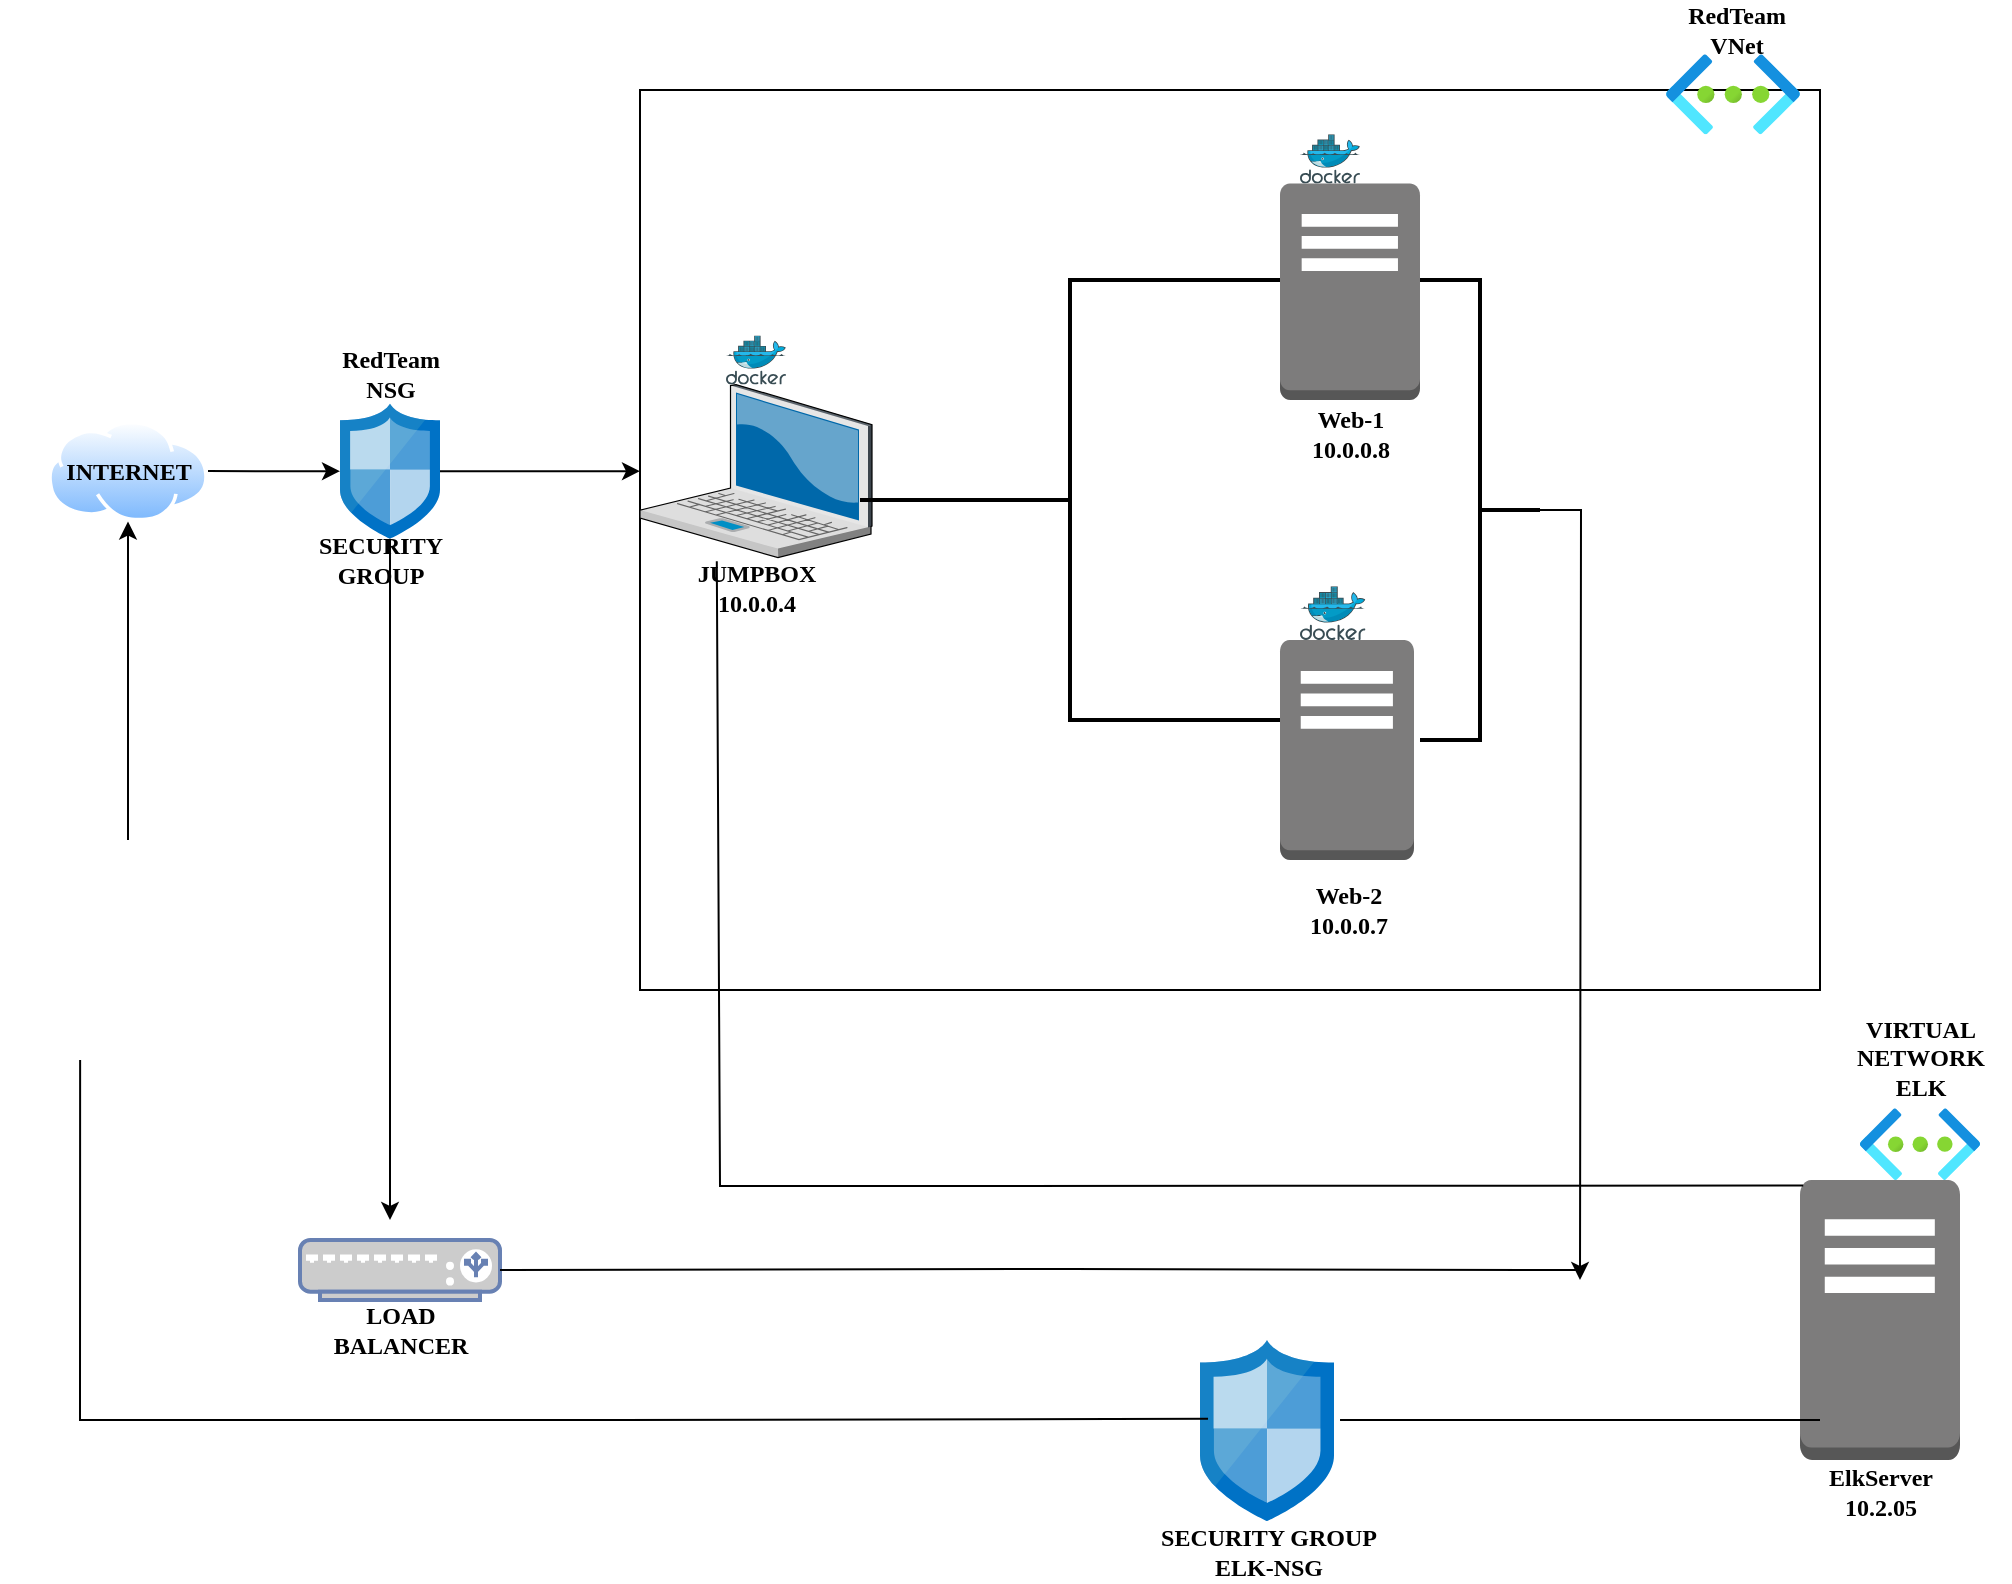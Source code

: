 <mxfile version="18.0.8" type="github">
  <diagram id="Z_gI3jM0o8vVksnKanlY" name="Page-1">
    <mxGraphModel dx="1038" dy="1397" grid="1" gridSize="10" guides="1" tooltips="1" connect="1" arrows="1" fold="1" page="1" pageScale="1" pageWidth="1100" pageHeight="850" math="0" shadow="0">
      <root>
        <mxCell id="0" />
        <mxCell id="1" parent="0" />
        <mxCell id="j0PK0CFzTQSRBIDd5GNZ-1" value="" style="rounded=0;whiteSpace=wrap;html=1;" vertex="1" parent="1">
          <mxGeometry x="350" y="-25" width="590" height="450" as="geometry" />
        </mxCell>
        <mxCell id="j0PK0CFzTQSRBIDd5GNZ-8" style="edgeStyle=orthogonalEdgeStyle;rounded=0;orthogonalLoop=1;jettySize=auto;html=1;exitX=1;exitY=0.5;exitDx=0;exitDy=0;" edge="1" parent="1" source="j0PK0CFzTQSRBIDd5GNZ-3" target="j0PK0CFzTQSRBIDd5GNZ-5">
          <mxGeometry relative="1" as="geometry" />
        </mxCell>
        <mxCell id="j0PK0CFzTQSRBIDd5GNZ-3" value="" style="aspect=fixed;perimeter=ellipsePerimeter;html=1;align=center;shadow=0;dashed=0;spacingTop=3;image;image=img/lib/active_directory/internet_cloud.svg;" vertex="1" parent="1">
          <mxGeometry x="54" y="140.35" width="80" height="50.4" as="geometry" />
        </mxCell>
        <mxCell id="j0PK0CFzTQSRBIDd5GNZ-4" value="" style="sketch=0;aspect=fixed;html=1;points=[];align=center;image;fontSize=12;image=img/lib/mscae/Network_Security_Groups_Classic.svg;" vertex="1" parent="1">
          <mxGeometry x="630" y="600" width="67" height="90.54" as="geometry" />
        </mxCell>
        <mxCell id="j0PK0CFzTQSRBIDd5GNZ-11" style="edgeStyle=orthogonalEdgeStyle;rounded=0;orthogonalLoop=1;jettySize=auto;html=1;" edge="1" parent="1" source="j0PK0CFzTQSRBIDd5GNZ-5" target="j0PK0CFzTQSRBIDd5GNZ-9">
          <mxGeometry relative="1" as="geometry">
            <Array as="points">
              <mxPoint x="340" y="166" />
              <mxPoint x="340" y="166" />
            </Array>
          </mxGeometry>
        </mxCell>
        <mxCell id="j0PK0CFzTQSRBIDd5GNZ-31" style="edgeStyle=orthogonalEdgeStyle;rounded=0;orthogonalLoop=1;jettySize=auto;html=1;fontFamily=Georgia;" edge="1" parent="1" source="j0PK0CFzTQSRBIDd5GNZ-5">
          <mxGeometry relative="1" as="geometry">
            <mxPoint x="225" y="540" as="targetPoint" />
          </mxGeometry>
        </mxCell>
        <mxCell id="j0PK0CFzTQSRBIDd5GNZ-5" value="" style="sketch=0;aspect=fixed;html=1;points=[];align=center;image;fontSize=12;image=img/lib/mscae/Network_Security_Groups_Classic.svg;" vertex="1" parent="1">
          <mxGeometry x="200" y="131.77" width="50" height="67.57" as="geometry" />
        </mxCell>
        <mxCell id="j0PK0CFzTQSRBIDd5GNZ-7" style="edgeStyle=orthogonalEdgeStyle;rounded=0;orthogonalLoop=1;jettySize=auto;html=1;" edge="1" parent="1" source="j0PK0CFzTQSRBIDd5GNZ-6" target="j0PK0CFzTQSRBIDd5GNZ-3">
          <mxGeometry relative="1" as="geometry" />
        </mxCell>
        <mxCell id="j0PK0CFzTQSRBIDd5GNZ-6" value="" style="shape=image;html=1;verticalAlign=top;verticalLabelPosition=bottom;labelBackgroundColor=#ffffff;imageAspect=0;aspect=fixed;image=https://cdn2.iconfinder.com/data/icons/whcompare-isometric-web-hosting-servers/50/root-access-128.png" vertex="1" parent="1">
          <mxGeometry x="30" y="350" width="128" height="128" as="geometry" />
        </mxCell>
        <mxCell id="j0PK0CFzTQSRBIDd5GNZ-9" value="" style="verticalLabelPosition=bottom;sketch=0;aspect=fixed;html=1;verticalAlign=top;strokeColor=none;align=center;outlineConnect=0;shape=mxgraph.citrix.laptop_2;" vertex="1" parent="1">
          <mxGeometry x="350" y="122.3" width="116" height="86.5" as="geometry" />
        </mxCell>
        <mxCell id="j0PK0CFzTQSRBIDd5GNZ-13" value="" style="fontColor=#0066CC;verticalAlign=top;verticalLabelPosition=bottom;labelPosition=center;align=center;html=1;outlineConnect=0;fillColor=#CCCCCC;strokeColor=#6881B3;gradientColor=none;gradientDirection=north;strokeWidth=2;shape=mxgraph.networks.load_balancer;" vertex="1" parent="1">
          <mxGeometry x="180" y="550" width="100" height="30" as="geometry" />
        </mxCell>
        <mxCell id="j0PK0CFzTQSRBIDd5GNZ-14" value="&lt;font face=&quot;Georgia&quot;&gt;&lt;b&gt;INTERNET&lt;/b&gt;&lt;/font&gt;" style="text;html=1;align=center;verticalAlign=middle;resizable=0;points=[];autosize=1;strokeColor=none;fillColor=none;" vertex="1" parent="1">
          <mxGeometry x="54" y="155.56" width="80" height="20" as="geometry" />
        </mxCell>
        <mxCell id="j0PK0CFzTQSRBIDd5GNZ-16" value="&lt;b&gt;SECURITY&lt;br&gt;GROUP&lt;br&gt;&lt;/b&gt;" style="text;html=1;align=center;verticalAlign=middle;resizable=0;points=[];autosize=1;strokeColor=none;fillColor=none;fontFamily=Georgia;" vertex="1" parent="1">
          <mxGeometry x="180" y="195" width="80" height="30" as="geometry" />
        </mxCell>
        <mxCell id="j0PK0CFzTQSRBIDd5GNZ-17" value="&lt;b&gt;LOAD&lt;br&gt;BALANCER&lt;br&gt;&lt;/b&gt;" style="text;html=1;align=center;verticalAlign=middle;resizable=0;points=[];autosize=1;strokeColor=none;fillColor=none;fontFamily=Georgia;" vertex="1" parent="1">
          <mxGeometry x="185" y="580" width="90" height="30" as="geometry" />
        </mxCell>
        <mxCell id="j0PK0CFzTQSRBIDd5GNZ-18" value="&lt;b&gt;JUMPBOX&lt;br&gt;10.0.0.4&lt;br&gt;&lt;/b&gt;" style="text;html=1;align=center;verticalAlign=middle;resizable=0;points=[];autosize=1;strokeColor=none;fillColor=none;fontFamily=Georgia;" vertex="1" parent="1">
          <mxGeometry x="368" y="208.8" width="80" height="30" as="geometry" />
        </mxCell>
        <mxCell id="j0PK0CFzTQSRBIDd5GNZ-19" value="" style="outlineConnect=0;dashed=0;verticalLabelPosition=bottom;verticalAlign=top;align=center;html=1;shape=mxgraph.aws3.traditional_server;fillColor=#7D7C7C;gradientColor=none;fontFamily=Georgia;" vertex="1" parent="1">
          <mxGeometry x="670" y="21.77" width="70" height="108.23" as="geometry" />
        </mxCell>
        <mxCell id="j0PK0CFzTQSRBIDd5GNZ-20" value="" style="outlineConnect=0;dashed=0;verticalLabelPosition=bottom;verticalAlign=top;align=center;html=1;shape=mxgraph.aws3.traditional_server;fillColor=#7D7C7C;gradientColor=none;fontFamily=Georgia;" vertex="1" parent="1">
          <mxGeometry x="670" y="250" width="67" height="110" as="geometry" />
        </mxCell>
        <mxCell id="j0PK0CFzTQSRBIDd5GNZ-21" value="&lt;b&gt;Web-1&lt;br&gt;10.0.0.8&lt;br&gt;&lt;/b&gt;" style="text;html=1;align=center;verticalAlign=middle;resizable=0;points=[];autosize=1;strokeColor=none;fillColor=none;fontFamily=Georgia;" vertex="1" parent="1">
          <mxGeometry x="670" y="131.77" width="70" height="30" as="geometry" />
        </mxCell>
        <mxCell id="j0PK0CFzTQSRBIDd5GNZ-22" value="&lt;b&gt;Web-2&lt;br&gt;10.0.0.7&lt;br&gt;&lt;/b&gt;" style="text;html=1;align=center;verticalAlign=middle;resizable=0;points=[];autosize=1;strokeColor=none;fillColor=none;fontFamily=Georgia;" vertex="1" parent="1">
          <mxGeometry x="668.5" y="370" width="70" height="30" as="geometry" />
        </mxCell>
        <mxCell id="j0PK0CFzTQSRBIDd5GNZ-23" value="" style="sketch=0;aspect=fixed;html=1;points=[];align=center;image;fontSize=12;image=img/lib/mscae/Docker.svg;fontFamily=Georgia;" vertex="1" parent="1">
          <mxGeometry x="393" y="97.7" width="30" height="24.6" as="geometry" />
        </mxCell>
        <mxCell id="j0PK0CFzTQSRBIDd5GNZ-25" value="" style="sketch=0;aspect=fixed;html=1;points=[];align=center;image;fontSize=12;image=img/lib/mscae/Docker.svg;fontFamily=Georgia;" vertex="1" parent="1">
          <mxGeometry x="680" y="223.14" width="32.75" height="26.86" as="geometry" />
        </mxCell>
        <mxCell id="j0PK0CFzTQSRBIDd5GNZ-26" value="" style="sketch=0;aspect=fixed;html=1;points=[];align=center;image;fontSize=12;image=img/lib/mscae/Docker.svg;fontFamily=Georgia;" vertex="1" parent="1">
          <mxGeometry x="680" y="-2.83" width="30" height="24.6" as="geometry" />
        </mxCell>
        <mxCell id="j0PK0CFzTQSRBIDd5GNZ-30" value="" style="strokeWidth=2;html=1;shape=mxgraph.flowchart.annotation_2;align=left;labelPosition=right;pointerEvents=1;fontFamily=Georgia;" vertex="1" parent="1">
          <mxGeometry x="460" y="70" width="210" height="220" as="geometry" />
        </mxCell>
        <mxCell id="j0PK0CFzTQSRBIDd5GNZ-36" value="" style="endArrow=none;html=1;rounded=0;fontFamily=Georgia;entryX=0.313;entryY=0.859;entryDx=0;entryDy=0;entryPerimeter=0;exitX=0.06;exitY=0.435;exitDx=0;exitDy=0;exitPerimeter=0;" edge="1" parent="1" source="j0PK0CFzTQSRBIDd5GNZ-4" target="j0PK0CFzTQSRBIDd5GNZ-6">
          <mxGeometry width="50" height="50" relative="1" as="geometry">
            <mxPoint x="500" y="690" as="sourcePoint" />
            <mxPoint x="550" y="640" as="targetPoint" />
            <Array as="points">
              <mxPoint x="340" y="640" />
              <mxPoint x="70" y="640" />
            </Array>
          </mxGeometry>
        </mxCell>
        <mxCell id="j0PK0CFzTQSRBIDd5GNZ-37" value="" style="outlineConnect=0;dashed=0;verticalLabelPosition=bottom;verticalAlign=top;align=center;html=1;shape=mxgraph.aws3.traditional_server;fillColor=#7D7C7C;gradientColor=none;fontFamily=Georgia;" vertex="1" parent="1">
          <mxGeometry x="930" y="520" width="80" height="140" as="geometry" />
        </mxCell>
        <mxCell id="j0PK0CFzTQSRBIDd5GNZ-40" value="&lt;b&gt;ElkServer&lt;br&gt;10.2.05&lt;br&gt;&lt;/b&gt;" style="text;html=1;align=center;verticalAlign=middle;resizable=0;points=[];autosize=1;strokeColor=none;fillColor=none;fontFamily=Georgia;" vertex="1" parent="1">
          <mxGeometry x="930" y="660.54" width="80" height="30" as="geometry" />
        </mxCell>
        <mxCell id="j0PK0CFzTQSRBIDd5GNZ-41" value="" style="endArrow=none;html=1;rounded=0;fontFamily=Georgia;entryX=0.255;entryY=0.06;entryDx=0;entryDy=0;entryPerimeter=0;exitX=0.02;exitY=0.02;exitDx=0;exitDy=0;exitPerimeter=0;" edge="1" parent="1" source="j0PK0CFzTQSRBIDd5GNZ-37" target="j0PK0CFzTQSRBIDd5GNZ-18">
          <mxGeometry width="50" height="50" relative="1" as="geometry">
            <mxPoint x="466" y="560" as="sourcePoint" />
            <mxPoint x="516" y="510" as="targetPoint" />
            <Array as="points">
              <mxPoint x="390" y="523" />
            </Array>
          </mxGeometry>
        </mxCell>
        <mxCell id="j0PK0CFzTQSRBIDd5GNZ-42" value="" style="endArrow=none;html=1;rounded=0;fontFamily=Georgia;exitX=1.045;exitY=0.442;exitDx=0;exitDy=0;exitPerimeter=0;entryX=0.125;entryY=0.857;entryDx=0;entryDy=0;entryPerimeter=0;" edge="1" parent="1" source="j0PK0CFzTQSRBIDd5GNZ-4" target="j0PK0CFzTQSRBIDd5GNZ-37">
          <mxGeometry width="50" height="50" relative="1" as="geometry">
            <mxPoint x="770" y="640" as="sourcePoint" />
            <mxPoint x="880" y="640" as="targetPoint" />
          </mxGeometry>
        </mxCell>
        <mxCell id="j0PK0CFzTQSRBIDd5GNZ-43" value="" style="endArrow=none;html=1;rounded=0;fontFamily=Georgia;exitX=1;exitY=0.5;exitDx=0;exitDy=0;exitPerimeter=0;" edge="1" parent="1" source="j0PK0CFzTQSRBIDd5GNZ-13">
          <mxGeometry width="50" height="50" relative="1" as="geometry">
            <mxPoint x="515" y="564.5" as="sourcePoint" />
            <mxPoint x="820" y="565" as="targetPoint" />
            <Array as="points">
              <mxPoint x="565" y="564.5" />
            </Array>
          </mxGeometry>
        </mxCell>
        <mxCell id="j0PK0CFzTQSRBIDd5GNZ-47" style="edgeStyle=orthogonalEdgeStyle;rounded=0;orthogonalLoop=1;jettySize=auto;html=1;exitX=0;exitY=0.5;exitDx=0;exitDy=0;exitPerimeter=0;fontFamily=Georgia;" edge="1" parent="1" source="j0PK0CFzTQSRBIDd5GNZ-46">
          <mxGeometry relative="1" as="geometry">
            <mxPoint x="820" y="570" as="targetPoint" />
          </mxGeometry>
        </mxCell>
        <mxCell id="j0PK0CFzTQSRBIDd5GNZ-46" value="" style="strokeWidth=2;html=1;shape=mxgraph.flowchart.annotation_2;align=left;labelPosition=right;pointerEvents=1;fontFamily=Georgia;direction=west;" vertex="1" parent="1">
          <mxGeometry x="740" y="70" width="60" height="230" as="geometry" />
        </mxCell>
        <mxCell id="j0PK0CFzTQSRBIDd5GNZ-48" value="" style="aspect=fixed;html=1;points=[];align=center;image;fontSize=12;image=img/lib/azure2/networking/Virtual_Networks.svg;fontFamily=Georgia;" vertex="1" parent="1">
          <mxGeometry x="863" y="-42.83" width="67" height="40" as="geometry" />
        </mxCell>
        <mxCell id="j0PK0CFzTQSRBIDd5GNZ-49" value="" style="aspect=fixed;html=1;points=[];align=center;image;fontSize=12;image=img/lib/azure2/networking/Virtual_Networks.svg;fontFamily=Georgia;" vertex="1" parent="1">
          <mxGeometry x="960" y="484.18" width="60" height="35.82" as="geometry" />
        </mxCell>
        <mxCell id="j0PK0CFzTQSRBIDd5GNZ-50" value="&lt;b&gt;VIRTUAL&lt;br&gt;NETWORK&lt;br&gt;ELK&lt;br&gt;&lt;/b&gt;" style="text;html=1;align=center;verticalAlign=middle;resizable=0;points=[];autosize=1;strokeColor=none;fillColor=none;fontFamily=Georgia;" vertex="1" parent="1">
          <mxGeometry x="945" y="434.18" width="90" height="50" as="geometry" />
        </mxCell>
        <mxCell id="j0PK0CFzTQSRBIDd5GNZ-51" value="&lt;b&gt;RedTeam&lt;br&gt;VNet&lt;br&gt;&lt;/b&gt;" style="text;html=1;align=center;verticalAlign=middle;resizable=0;points=[];autosize=1;strokeColor=none;fillColor=none;fontFamily=Georgia;" vertex="1" parent="1">
          <mxGeometry x="863" y="-70" width="70" height="30" as="geometry" />
        </mxCell>
        <mxCell id="j0PK0CFzTQSRBIDd5GNZ-52" value="&lt;b&gt;SECURITY GROUP&lt;br&gt;ELK-NSG&lt;br&gt;&lt;/b&gt;" style="text;html=1;align=center;verticalAlign=middle;resizable=0;points=[];autosize=1;strokeColor=none;fillColor=none;fontFamily=Georgia;" vertex="1" parent="1">
          <mxGeometry x="598.5" y="690.54" width="130" height="30" as="geometry" />
        </mxCell>
        <mxCell id="j0PK0CFzTQSRBIDd5GNZ-53" value="&lt;b&gt;RedTeam&lt;br&gt;NSG&lt;br&gt;&lt;/b&gt;" style="text;html=1;align=center;verticalAlign=middle;resizable=0;points=[];autosize=1;strokeColor=none;fillColor=none;fontFamily=Georgia;" vertex="1" parent="1">
          <mxGeometry x="190" y="101.77" width="70" height="30" as="geometry" />
        </mxCell>
      </root>
    </mxGraphModel>
  </diagram>
</mxfile>
